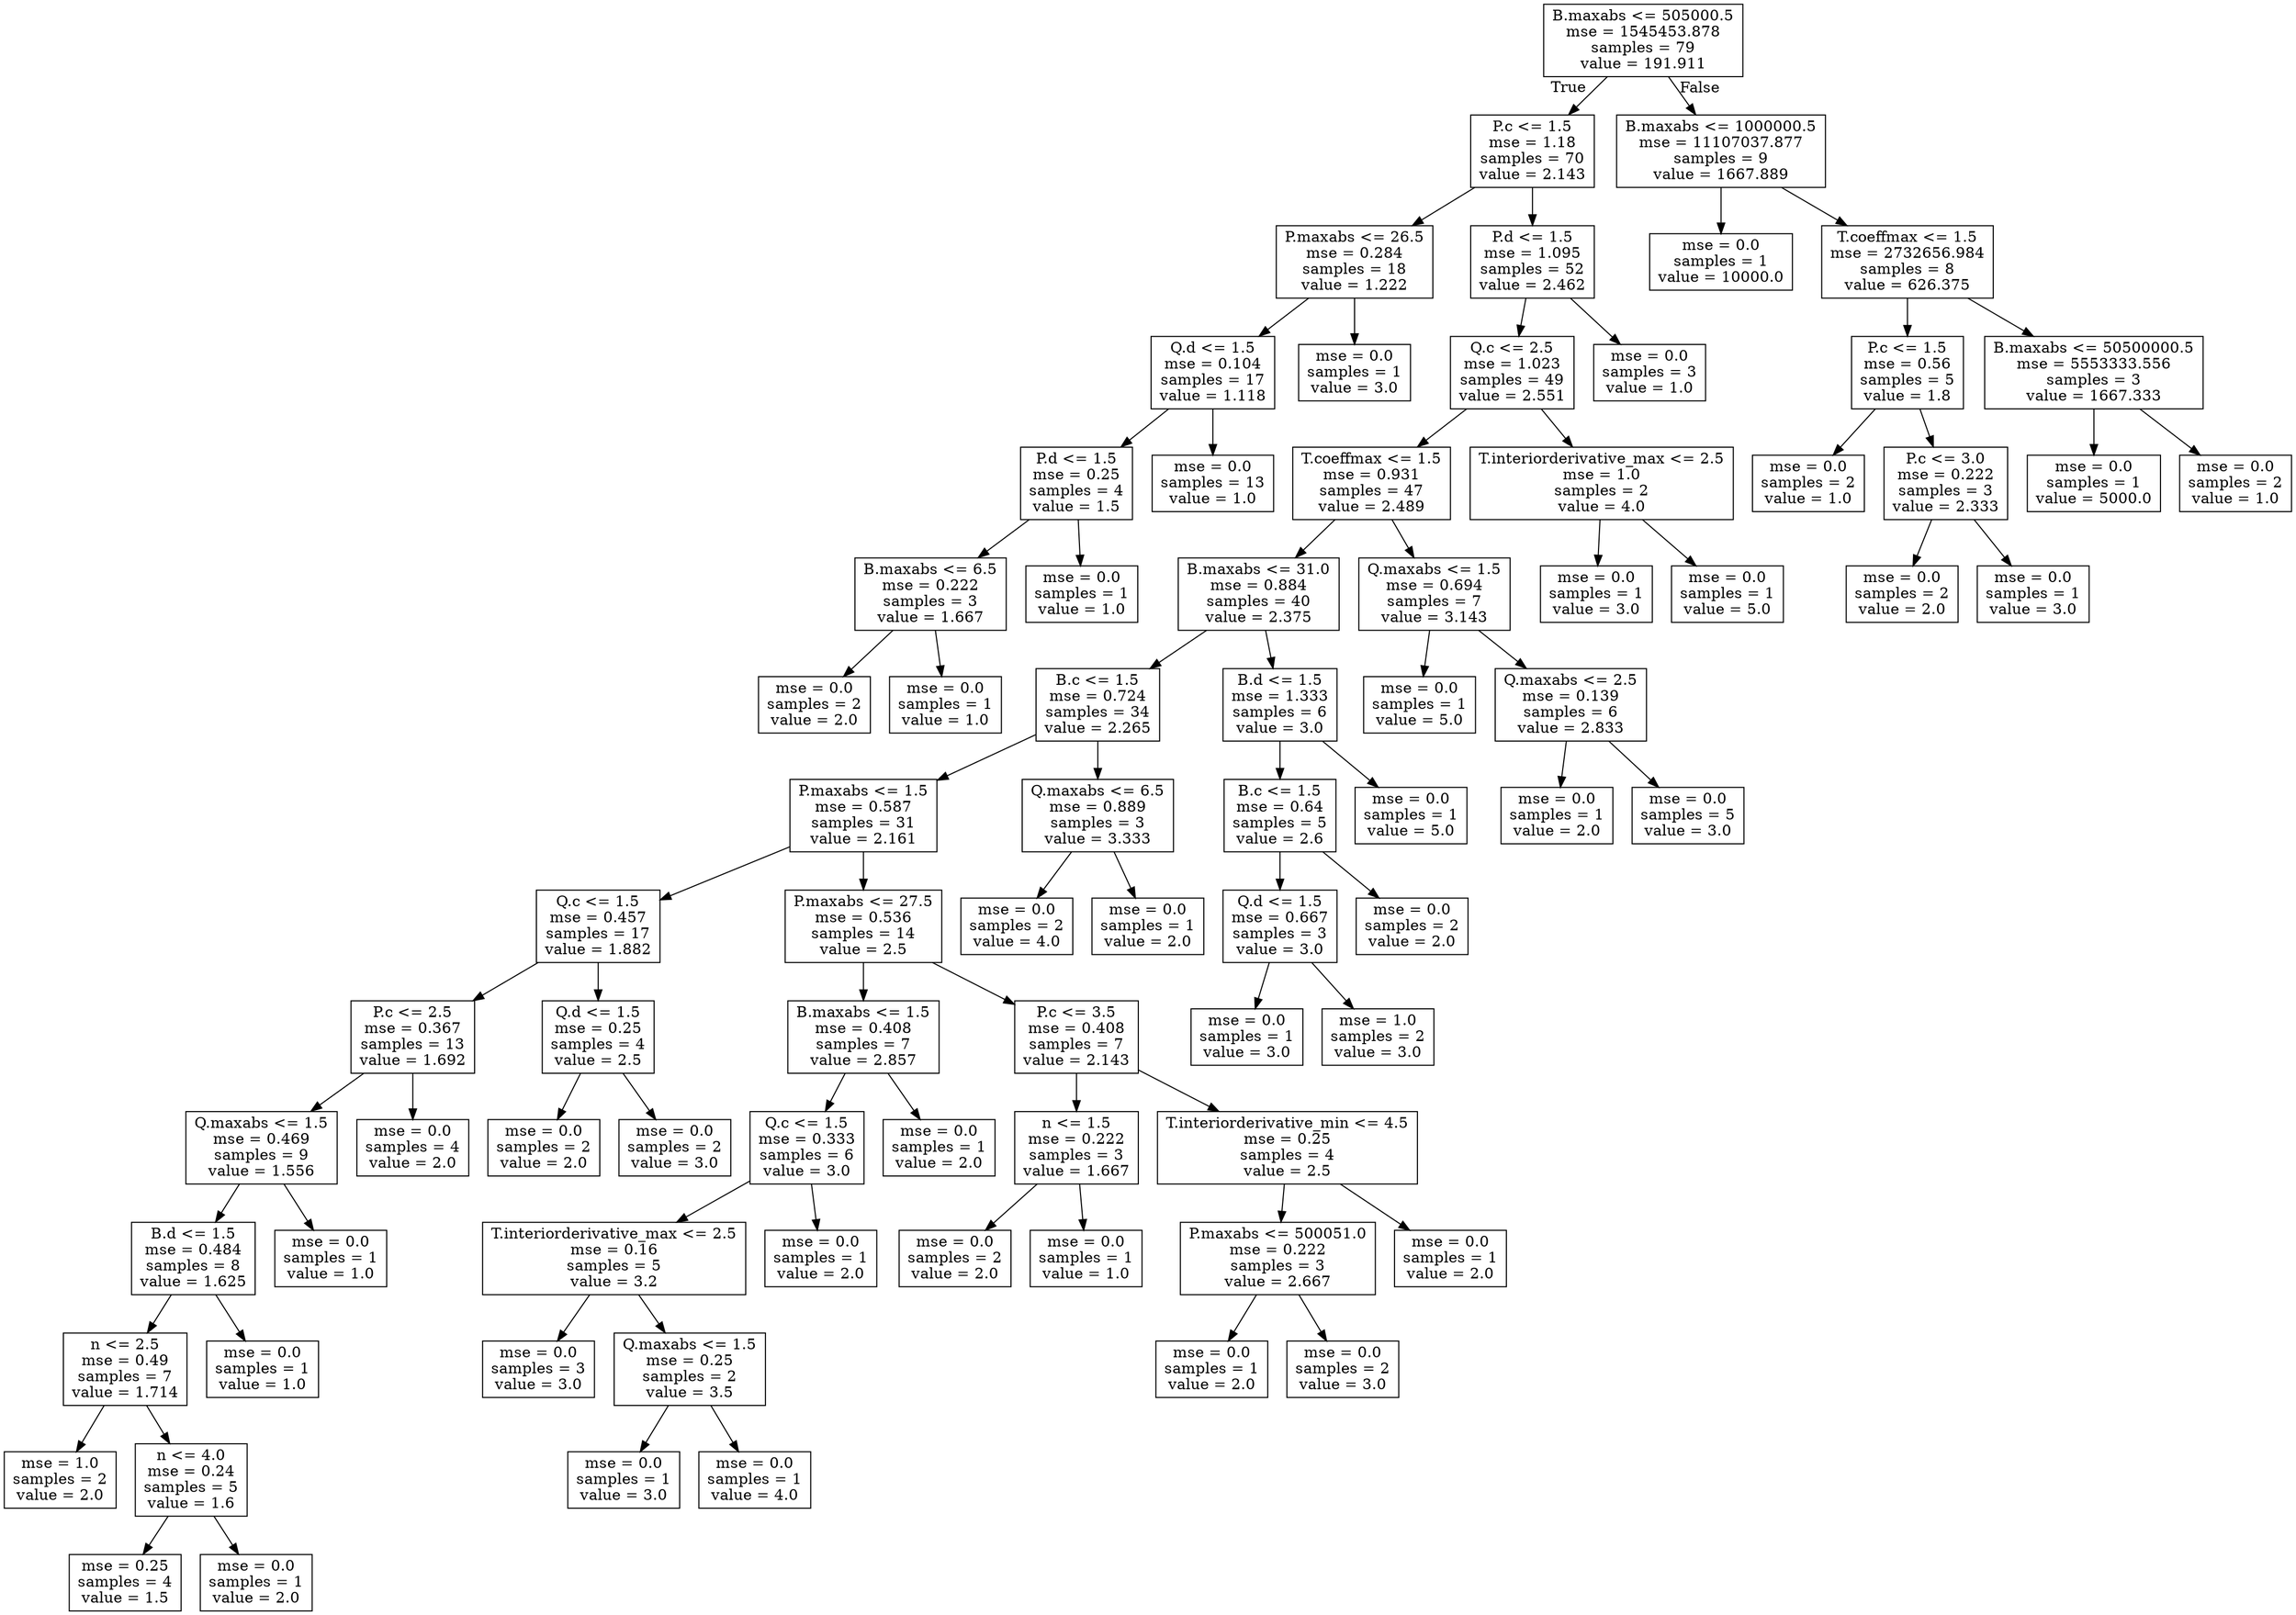 digraph Tree {
node [shape=box] ;
0 [label="B.maxabs <= 505000.5\nmse = 1545453.878\nsamples = 79\nvalue = 191.911"] ;
1 [label="P.c <= 1.5\nmse = 1.18\nsamples = 70\nvalue = 2.143"] ;
0 -> 1 [labeldistance=2.5, labelangle=45, headlabel="True"] ;
2 [label="P.maxabs <= 26.5\nmse = 0.284\nsamples = 18\nvalue = 1.222"] ;
1 -> 2 ;
3 [label="Q.d <= 1.5\nmse = 0.104\nsamples = 17\nvalue = 1.118"] ;
2 -> 3 ;
4 [label="P.d <= 1.5\nmse = 0.25\nsamples = 4\nvalue = 1.5"] ;
3 -> 4 ;
5 [label="B.maxabs <= 6.5\nmse = 0.222\nsamples = 3\nvalue = 1.667"] ;
4 -> 5 ;
6 [label="mse = 0.0\nsamples = 2\nvalue = 2.0"] ;
5 -> 6 ;
7 [label="mse = 0.0\nsamples = 1\nvalue = 1.0"] ;
5 -> 7 ;
8 [label="mse = 0.0\nsamples = 1\nvalue = 1.0"] ;
4 -> 8 ;
9 [label="mse = 0.0\nsamples = 13\nvalue = 1.0"] ;
3 -> 9 ;
10 [label="mse = 0.0\nsamples = 1\nvalue = 3.0"] ;
2 -> 10 ;
11 [label="P.d <= 1.5\nmse = 1.095\nsamples = 52\nvalue = 2.462"] ;
1 -> 11 ;
12 [label="Q.c <= 2.5\nmse = 1.023\nsamples = 49\nvalue = 2.551"] ;
11 -> 12 ;
13 [label="T.coeffmax <= 1.5\nmse = 0.931\nsamples = 47\nvalue = 2.489"] ;
12 -> 13 ;
14 [label="B.maxabs <= 31.0\nmse = 0.884\nsamples = 40\nvalue = 2.375"] ;
13 -> 14 ;
15 [label="B.c <= 1.5\nmse = 0.724\nsamples = 34\nvalue = 2.265"] ;
14 -> 15 ;
16 [label="P.maxabs <= 1.5\nmse = 0.587\nsamples = 31\nvalue = 2.161"] ;
15 -> 16 ;
17 [label="Q.c <= 1.5\nmse = 0.457\nsamples = 17\nvalue = 1.882"] ;
16 -> 17 ;
18 [label="P.c <= 2.5\nmse = 0.367\nsamples = 13\nvalue = 1.692"] ;
17 -> 18 ;
19 [label="Q.maxabs <= 1.5\nmse = 0.469\nsamples = 9\nvalue = 1.556"] ;
18 -> 19 ;
20 [label="B.d <= 1.5\nmse = 0.484\nsamples = 8\nvalue = 1.625"] ;
19 -> 20 ;
21 [label="n <= 2.5\nmse = 0.49\nsamples = 7\nvalue = 1.714"] ;
20 -> 21 ;
22 [label="mse = 1.0\nsamples = 2\nvalue = 2.0"] ;
21 -> 22 ;
23 [label="n <= 4.0\nmse = 0.24\nsamples = 5\nvalue = 1.6"] ;
21 -> 23 ;
24 [label="mse = 0.25\nsamples = 4\nvalue = 1.5"] ;
23 -> 24 ;
25 [label="mse = 0.0\nsamples = 1\nvalue = 2.0"] ;
23 -> 25 ;
26 [label="mse = 0.0\nsamples = 1\nvalue = 1.0"] ;
20 -> 26 ;
27 [label="mse = 0.0\nsamples = 1\nvalue = 1.0"] ;
19 -> 27 ;
28 [label="mse = 0.0\nsamples = 4\nvalue = 2.0"] ;
18 -> 28 ;
29 [label="Q.d <= 1.5\nmse = 0.25\nsamples = 4\nvalue = 2.5"] ;
17 -> 29 ;
30 [label="mse = 0.0\nsamples = 2\nvalue = 2.0"] ;
29 -> 30 ;
31 [label="mse = 0.0\nsamples = 2\nvalue = 3.0"] ;
29 -> 31 ;
32 [label="P.maxabs <= 27.5\nmse = 0.536\nsamples = 14\nvalue = 2.5"] ;
16 -> 32 ;
33 [label="B.maxabs <= 1.5\nmse = 0.408\nsamples = 7\nvalue = 2.857"] ;
32 -> 33 ;
34 [label="Q.c <= 1.5\nmse = 0.333\nsamples = 6\nvalue = 3.0"] ;
33 -> 34 ;
35 [label="T.interiorderivative_max <= 2.5\nmse = 0.16\nsamples = 5\nvalue = 3.2"] ;
34 -> 35 ;
36 [label="mse = 0.0\nsamples = 3\nvalue = 3.0"] ;
35 -> 36 ;
37 [label="Q.maxabs <= 1.5\nmse = 0.25\nsamples = 2\nvalue = 3.5"] ;
35 -> 37 ;
38 [label="mse = 0.0\nsamples = 1\nvalue = 3.0"] ;
37 -> 38 ;
39 [label="mse = 0.0\nsamples = 1\nvalue = 4.0"] ;
37 -> 39 ;
40 [label="mse = 0.0\nsamples = 1\nvalue = 2.0"] ;
34 -> 40 ;
41 [label="mse = 0.0\nsamples = 1\nvalue = 2.0"] ;
33 -> 41 ;
42 [label="P.c <= 3.5\nmse = 0.408\nsamples = 7\nvalue = 2.143"] ;
32 -> 42 ;
43 [label="n <= 1.5\nmse = 0.222\nsamples = 3\nvalue = 1.667"] ;
42 -> 43 ;
44 [label="mse = 0.0\nsamples = 2\nvalue = 2.0"] ;
43 -> 44 ;
45 [label="mse = 0.0\nsamples = 1\nvalue = 1.0"] ;
43 -> 45 ;
46 [label="T.interiorderivative_min <= 4.5\nmse = 0.25\nsamples = 4\nvalue = 2.5"] ;
42 -> 46 ;
47 [label="P.maxabs <= 500051.0\nmse = 0.222\nsamples = 3\nvalue = 2.667"] ;
46 -> 47 ;
48 [label="mse = 0.0\nsamples = 1\nvalue = 2.0"] ;
47 -> 48 ;
49 [label="mse = 0.0\nsamples = 2\nvalue = 3.0"] ;
47 -> 49 ;
50 [label="mse = 0.0\nsamples = 1\nvalue = 2.0"] ;
46 -> 50 ;
51 [label="Q.maxabs <= 6.5\nmse = 0.889\nsamples = 3\nvalue = 3.333"] ;
15 -> 51 ;
52 [label="mse = 0.0\nsamples = 2\nvalue = 4.0"] ;
51 -> 52 ;
53 [label="mse = 0.0\nsamples = 1\nvalue = 2.0"] ;
51 -> 53 ;
54 [label="B.d <= 1.5\nmse = 1.333\nsamples = 6\nvalue = 3.0"] ;
14 -> 54 ;
55 [label="B.c <= 1.5\nmse = 0.64\nsamples = 5\nvalue = 2.6"] ;
54 -> 55 ;
56 [label="Q.d <= 1.5\nmse = 0.667\nsamples = 3\nvalue = 3.0"] ;
55 -> 56 ;
57 [label="mse = 0.0\nsamples = 1\nvalue = 3.0"] ;
56 -> 57 ;
58 [label="mse = 1.0\nsamples = 2\nvalue = 3.0"] ;
56 -> 58 ;
59 [label="mse = 0.0\nsamples = 2\nvalue = 2.0"] ;
55 -> 59 ;
60 [label="mse = 0.0\nsamples = 1\nvalue = 5.0"] ;
54 -> 60 ;
61 [label="Q.maxabs <= 1.5\nmse = 0.694\nsamples = 7\nvalue = 3.143"] ;
13 -> 61 ;
62 [label="mse = 0.0\nsamples = 1\nvalue = 5.0"] ;
61 -> 62 ;
63 [label="Q.maxabs <= 2.5\nmse = 0.139\nsamples = 6\nvalue = 2.833"] ;
61 -> 63 ;
64 [label="mse = 0.0\nsamples = 1\nvalue = 2.0"] ;
63 -> 64 ;
65 [label="mse = 0.0\nsamples = 5\nvalue = 3.0"] ;
63 -> 65 ;
66 [label="T.interiorderivative_max <= 2.5\nmse = 1.0\nsamples = 2\nvalue = 4.0"] ;
12 -> 66 ;
67 [label="mse = 0.0\nsamples = 1\nvalue = 3.0"] ;
66 -> 67 ;
68 [label="mse = 0.0\nsamples = 1\nvalue = 5.0"] ;
66 -> 68 ;
69 [label="mse = 0.0\nsamples = 3\nvalue = 1.0"] ;
11 -> 69 ;
70 [label="B.maxabs <= 1000000.5\nmse = 11107037.877\nsamples = 9\nvalue = 1667.889"] ;
0 -> 70 [labeldistance=2.5, labelangle=-45, headlabel="False"] ;
71 [label="mse = 0.0\nsamples = 1\nvalue = 10000.0"] ;
70 -> 71 ;
72 [label="T.coeffmax <= 1.5\nmse = 2732656.984\nsamples = 8\nvalue = 626.375"] ;
70 -> 72 ;
73 [label="P.c <= 1.5\nmse = 0.56\nsamples = 5\nvalue = 1.8"] ;
72 -> 73 ;
74 [label="mse = 0.0\nsamples = 2\nvalue = 1.0"] ;
73 -> 74 ;
75 [label="P.c <= 3.0\nmse = 0.222\nsamples = 3\nvalue = 2.333"] ;
73 -> 75 ;
76 [label="mse = 0.0\nsamples = 2\nvalue = 2.0"] ;
75 -> 76 ;
77 [label="mse = 0.0\nsamples = 1\nvalue = 3.0"] ;
75 -> 77 ;
78 [label="B.maxabs <= 50500000.5\nmse = 5553333.556\nsamples = 3\nvalue = 1667.333"] ;
72 -> 78 ;
79 [label="mse = 0.0\nsamples = 1\nvalue = 5000.0"] ;
78 -> 79 ;
80 [label="mse = 0.0\nsamples = 2\nvalue = 1.0"] ;
78 -> 80 ;
}